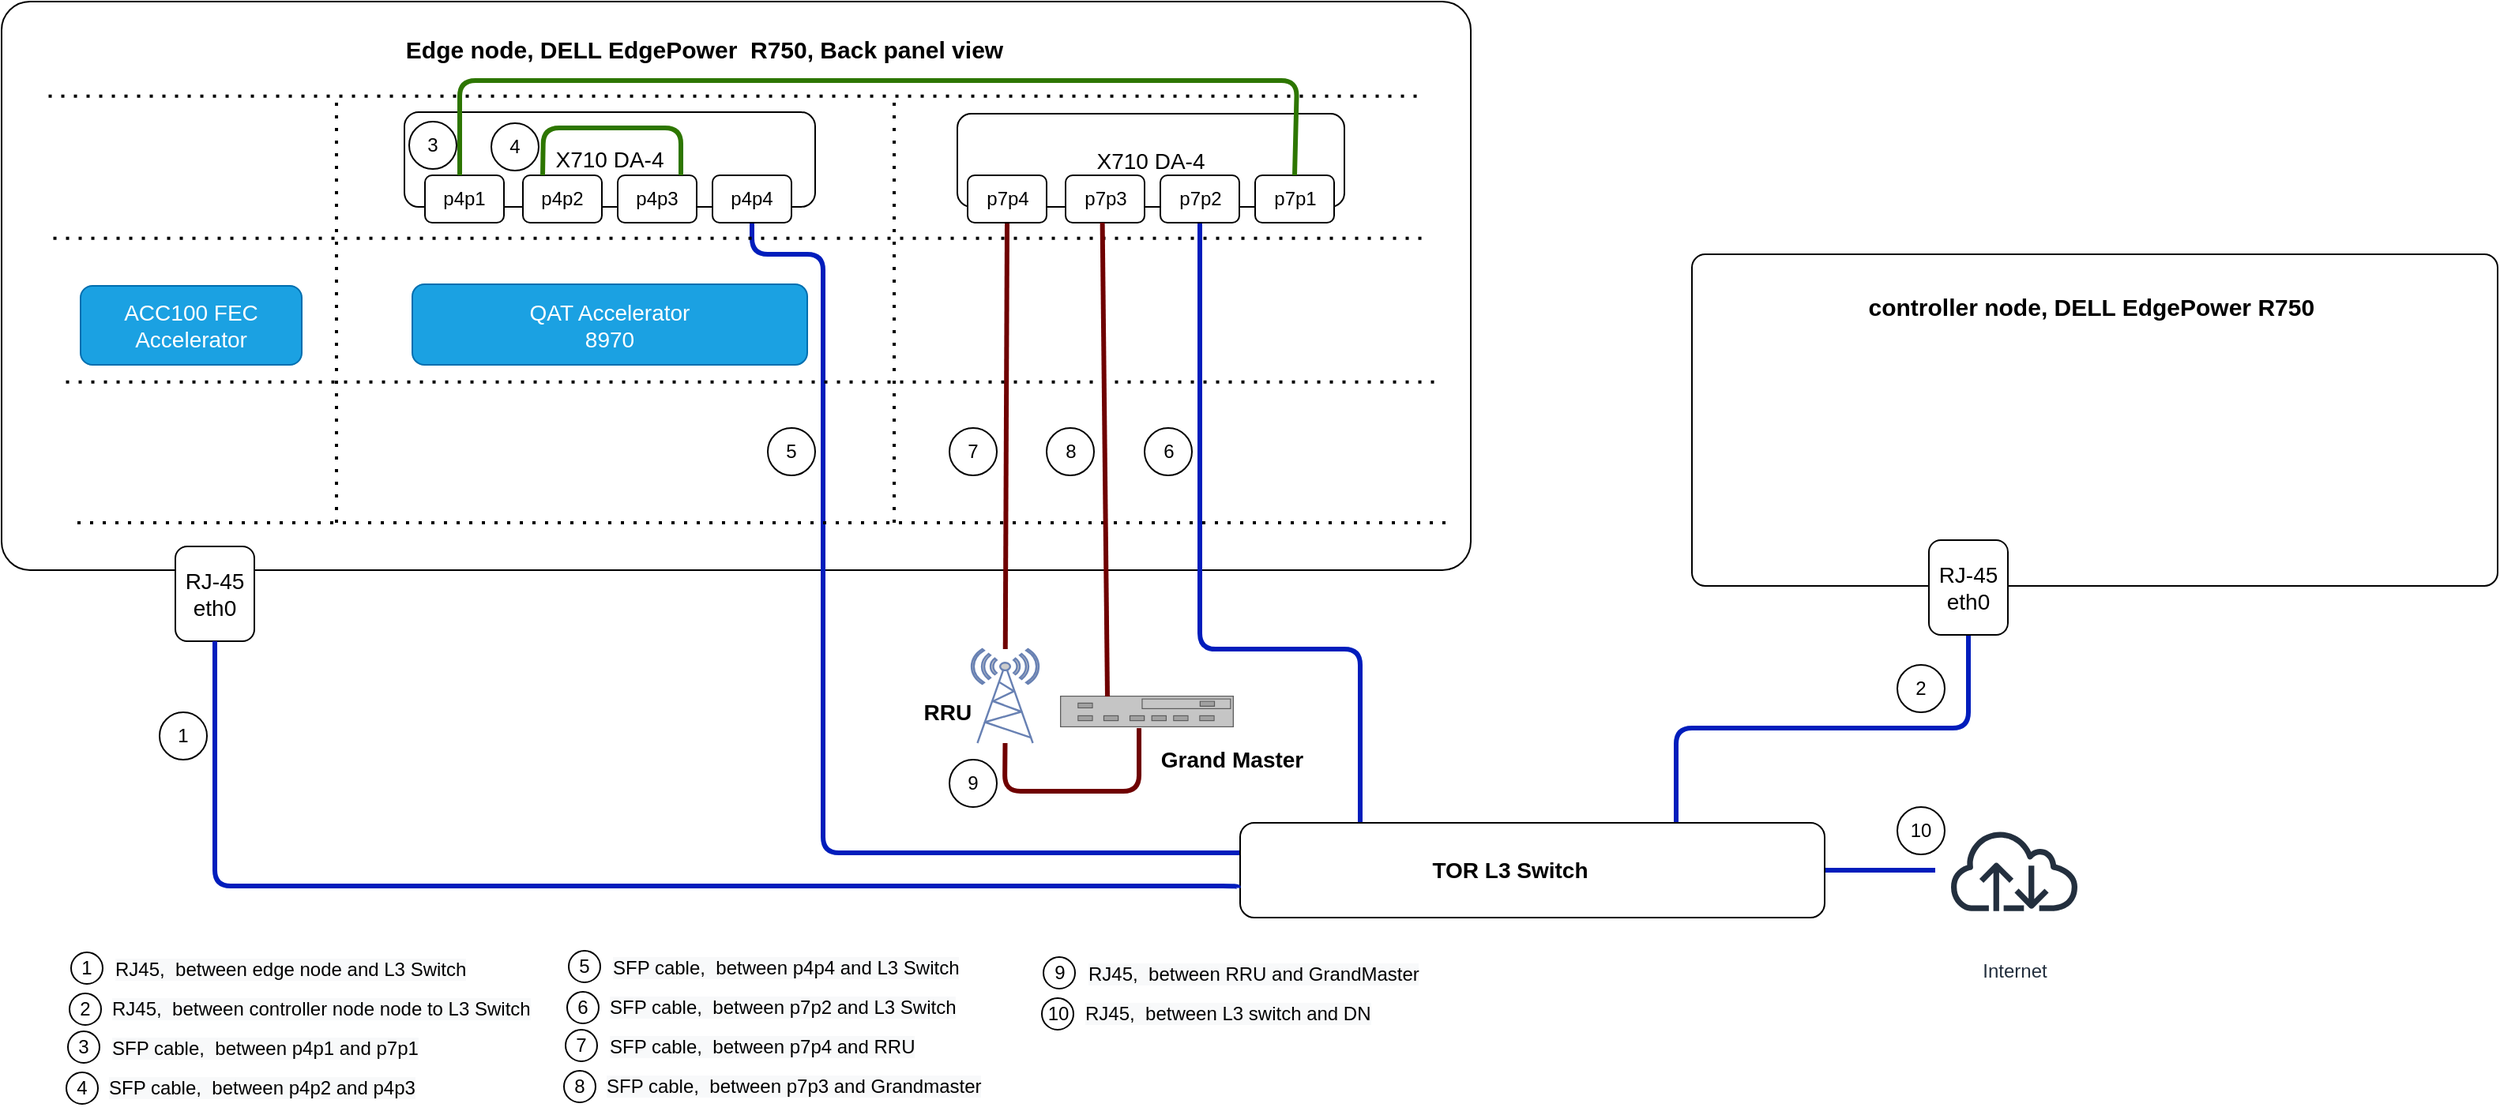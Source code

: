 <mxfile version="14.6.13" type="device"><diagram id="tp8Yu02gefKRocMmGixi" name="Page-1"><mxGraphModel dx="8594" dy="1024" grid="1" gridSize="10" guides="1" tooltips="1" connect="1" arrows="1" fold="1" page="1" pageScale="1" pageWidth="850" pageHeight="1100" math="0" shadow="0"><root><mxCell id="0"/><mxCell id="1" parent="0"/><mxCell id="iQJgod3xeGp0Tx8KfRKK-1" value="" style="rounded=1;whiteSpace=wrap;html=1;verticalAlign=top;fontSize=13;arcSize=5;" vertex="1" parent="1"><mxGeometry x="-3520" y="2430" width="930" height="360" as="geometry"/></mxCell><mxCell id="iQJgod3xeGp0Tx8KfRKK-2" value="Edge node, DELL EdgePower&amp;nbsp; R750, Back panel view" style="text;html=1;strokeColor=none;fillColor=none;align=center;verticalAlign=middle;whiteSpace=wrap;rounded=0;fontSize=15;fontStyle=1" vertex="1" parent="1"><mxGeometry x="-3290" y="2450" width="430" height="20" as="geometry"/></mxCell><mxCell id="iQJgod3xeGp0Tx8KfRKK-3" value="&lt;span style=&quot;font-size: 14px&quot;&gt;X710 DA-4&lt;/span&gt;" style="rounded=1;whiteSpace=wrap;html=1;" vertex="1" parent="1"><mxGeometry x="-2915" y="2501" width="245" height="59" as="geometry"/></mxCell><mxCell id="iQJgod3xeGp0Tx8KfRKK-4" value="&lt;font style=&quot;font-size: 14px&quot;&gt;&lt;span&gt;&lt;span style=&quot;font-weight: normal&quot;&gt;QAT Accelerator&lt;br&gt;8970&lt;/span&gt;&lt;br&gt;&lt;/span&gt;&lt;/font&gt;" style="rounded=1;whiteSpace=wrap;html=1;fillColor=#1ba1e2;strokeColor=#006EAF;fontColor=#ffffff;fontStyle=1" vertex="1" parent="1"><mxGeometry x="-3260" y="2609" width="250" height="51" as="geometry"/></mxCell><mxCell id="iQJgod3xeGp0Tx8KfRKK-5" value="&lt;font style=&quot;font-size: 14px&quot;&gt;ACC100 FEC&lt;br&gt;Accelerator&lt;br&gt;&lt;/font&gt;" style="rounded=1;whiteSpace=wrap;html=1;fillColor=#1ba1e2;strokeColor=#006EAF;fontColor=#ffffff;" vertex="1" parent="1"><mxGeometry x="-3470" y="2610" width="140" height="50" as="geometry"/></mxCell><mxCell id="iQJgod3xeGp0Tx8KfRKK-6" value="&lt;font style=&quot;font-size: 15px&quot;&gt;&lt;b style=&quot;font-size: 15px&quot;&gt;&lt;br&gt;controller node, DELL EdgePower R750&amp;nbsp;&lt;br&gt;&lt;/b&gt;&lt;/font&gt;" style="rounded=1;whiteSpace=wrap;html=1;verticalAlign=top;fontSize=15;arcSize=4;" vertex="1" parent="1"><mxGeometry x="-2450" y="2590" width="510" height="210" as="geometry"/></mxCell><mxCell id="iQJgod3xeGp0Tx8KfRKK-7" value="" style="endArrow=none;html=1;strokeWidth=3;fontColor=#050505;fillColor=#a20025;strokeColor=#6F0000;exitX=0.5;exitY=1;exitDx=0;exitDy=0;" edge="1" parent="1" source="iQJgod3xeGp0Tx8KfRKK-29" target="iQJgod3xeGp0Tx8KfRKK-14"><mxGeometry width="50" height="50" relative="1" as="geometry"><mxPoint x="-3342" y="2838.118" as="sourcePoint"/><mxPoint x="-3294" y="2900" as="targetPoint"/><Array as="points"/></mxGeometry></mxCell><mxCell id="iQJgod3xeGp0Tx8KfRKK-8" value="&lt;font style=&quot;font-size: 14px&quot;&gt;RJ-45&lt;br&gt;eth0&lt;br&gt;&lt;/font&gt;" style="rounded=1;whiteSpace=wrap;html=1;" vertex="1" parent="1"><mxGeometry x="-3410" y="2775" width="50" height="60" as="geometry"/></mxCell><mxCell id="iQJgod3xeGp0Tx8KfRKK-9" style="edgeStyle=orthogonalEdgeStyle;rounded=1;orthogonalLoop=1;jettySize=auto;html=1;endArrow=none;endFill=0;strokeWidth=3;fillColor=#0050ef;strokeColor=#001DBC;entryX=0.5;entryY=1;entryDx=0;entryDy=0;" edge="1" parent="1" source="iQJgod3xeGp0Tx8KfRKK-38" target="iQJgod3xeGp0Tx8KfRKK-12"><mxGeometry relative="1" as="geometry"><Array as="points"><mxPoint x="-2460" y="2890"/><mxPoint x="-2275" y="2890"/></Array></mxGeometry></mxCell><mxCell id="iQJgod3xeGp0Tx8KfRKK-10" style="edgeStyle=orthogonalEdgeStyle;rounded=1;orthogonalLoop=1;jettySize=auto;html=1;endArrow=none;endFill=0;strokeWidth=3;fillColor=#0050ef;strokeColor=#001DBC;" edge="1" parent="1" source="iQJgod3xeGp0Tx8KfRKK-38" target="iQJgod3xeGp0Tx8KfRKK-11"><mxGeometry relative="1" as="geometry"/></mxCell><mxCell id="iQJgod3xeGp0Tx8KfRKK-11" value="Internet" style="outlineConnect=0;fontColor=#232F3E;gradientColor=none;strokeColor=#232F3E;fillColor=#ffffff;dashed=0;verticalLabelPosition=bottom;verticalAlign=top;align=center;html=1;fontSize=12;fontStyle=0;aspect=fixed;shape=mxgraph.aws4.resourceIcon;resIcon=mxgraph.aws4.internet;sketch=0;" vertex="1" parent="1"><mxGeometry x="-2296" y="2930" width="100" height="100" as="geometry"/></mxCell><mxCell id="iQJgod3xeGp0Tx8KfRKK-12" value="&lt;font style=&quot;font-size: 14px&quot;&gt;RJ-45&lt;br&gt;eth0&lt;br&gt;&lt;/font&gt;" style="rounded=1;whiteSpace=wrap;html=1;" vertex="1" parent="1"><mxGeometry x="-2300" y="2771" width="50" height="60" as="geometry"/></mxCell><mxCell id="iQJgod3xeGp0Tx8KfRKK-13" value="&lt;span style=&quot;font-size: 14px&quot;&gt;X710 DA-4&lt;/span&gt;" style="rounded=1;whiteSpace=wrap;html=1;" vertex="1" parent="1"><mxGeometry x="-3265" y="2500" width="260" height="60" as="geometry"/></mxCell><mxCell id="iQJgod3xeGp0Tx8KfRKK-14" value="" style="fontColor=#0066CC;verticalAlign=top;verticalLabelPosition=bottom;labelPosition=center;align=center;html=1;outlineConnect=0;fillColor=#CCCCCC;strokeColor=#6881B3;gradientColor=none;gradientDirection=north;strokeWidth=2;shape=mxgraph.networks.radio_tower;shadow=0;" vertex="1" parent="1"><mxGeometry x="-2906" y="2840" width="42.5" height="59.5" as="geometry"/></mxCell><mxCell id="iQJgod3xeGp0Tx8KfRKK-15" value="&lt;span style=&quot;font-size: 14px&quot;&gt;&lt;b&gt;&amp;nbsp;RRU&lt;/b&gt;&lt;/span&gt;" style="text;html=1;strokeColor=none;fillColor=none;align=center;verticalAlign=middle;whiteSpace=wrap;rounded=0;" vertex="1" parent="1"><mxGeometry x="-2988.5" y="2869.5" width="130" height="20" as="geometry"/></mxCell><mxCell id="iQJgod3xeGp0Tx8KfRKK-16" value="&lt;b style=&quot;font-size: 14px&quot;&gt;Grand Master&lt;/b&gt;" style="text;html=1;strokeColor=none;fillColor=none;align=center;verticalAlign=middle;whiteSpace=wrap;rounded=0;" vertex="1" parent="1"><mxGeometry x="-2806.5" y="2899.5" width="130" height="20" as="geometry"/></mxCell><mxCell id="iQJgod3xeGp0Tx8KfRKK-17" value="" style="endArrow=none;html=1;strokeWidth=3;fontColor=#050505;fillColor=#a20025;strokeColor=#6F0000;entryX=0.5;entryY=1;entryDx=0;entryDy=0;entryPerimeter=0;" edge="1" parent="1" target="iQJgod3xeGp0Tx8KfRKK-14"><mxGeometry width="50" height="50" relative="1" as="geometry"><mxPoint x="-2800" y="2890" as="sourcePoint"/><mxPoint x="-2830" y="2850" as="targetPoint"/><Array as="points"><mxPoint x="-2800" y="2930"/><mxPoint x="-2885" y="2930"/></Array></mxGeometry></mxCell><mxCell id="iQJgod3xeGp0Tx8KfRKK-18" value="" style="strokeColor=#666666;html=1;labelPosition=right;align=left;spacingLeft=15;shadow=0;dashed=0;outlineConnect=0;shape=mxgraph.rack.general.switches_2;" vertex="1" parent="1"><mxGeometry x="-2850" y="2869.5" width="110" height="20" as="geometry"/></mxCell><mxCell id="iQJgod3xeGp0Tx8KfRKK-19" style="edgeStyle=orthogonalEdgeStyle;rounded=1;orthogonalLoop=1;jettySize=auto;html=1;endArrow=none;endFill=0;strokeWidth=3;fillColor=#0050ef;strokeColor=#001DBC;exitX=0.5;exitY=1;exitDx=0;exitDy=0;entryX=0;entryY=0.25;entryDx=0;entryDy=0;" edge="1" parent="1" source="iQJgod3xeGp0Tx8KfRKK-28" target="iQJgod3xeGp0Tx8KfRKK-38"><mxGeometry relative="1" as="geometry"><mxPoint x="-2901" y="2851" as="sourcePoint"/><mxPoint x="-2730" y="2969" as="targetPoint"/><Array as="points"><mxPoint x="-3045" y="2590"/><mxPoint x="-3000" y="2590"/><mxPoint x="-3000" y="2969"/><mxPoint x="-2730" y="2969"/><mxPoint x="-2730" y="2965"/></Array></mxGeometry></mxCell><mxCell id="iQJgod3xeGp0Tx8KfRKK-20" style="edgeStyle=orthogonalEdgeStyle;rounded=1;orthogonalLoop=1;jettySize=auto;html=1;endArrow=none;endFill=0;strokeWidth=3;fillColor=#0050ef;strokeColor=#001DBC;exitX=0.5;exitY=1;exitDx=0;exitDy=0;entryX=0.207;entryY=0;entryDx=0;entryDy=0;entryPerimeter=0;" edge="1" parent="1" source="iQJgod3xeGp0Tx8KfRKK-31" target="iQJgod3xeGp0Tx8KfRKK-38"><mxGeometry relative="1" as="geometry"><mxPoint x="-2760" y="2579.94" as="sourcePoint"/><mxPoint x="-2600" y="2929.94" as="targetPoint"/><Array as="points"><mxPoint x="-2761" y="2840"/><mxPoint x="-2660" y="2840"/><mxPoint x="-2660" y="2950"/></Array></mxGeometry></mxCell><mxCell id="iQJgod3xeGp0Tx8KfRKK-21" value="" style="endArrow=none;dashed=1;html=1;dashPattern=1 3;strokeWidth=2;exitX=0.032;exitY=0.222;exitDx=0;exitDy=0;exitPerimeter=0;entryX=0.968;entryY=0.222;entryDx=0;entryDy=0;entryPerimeter=0;" edge="1" parent="1"><mxGeometry width="50" height="50" relative="1" as="geometry"><mxPoint x="-3490.24" y="2489.92" as="sourcePoint"/><mxPoint x="-2619.76" y="2489.92" as="targetPoint"/></mxGeometry></mxCell><mxCell id="iQJgod3xeGp0Tx8KfRKK-22" value="" style="endArrow=none;dashed=1;html=1;dashPattern=1 3;strokeWidth=2;exitX=0.032;exitY=0.222;exitDx=0;exitDy=0;exitPerimeter=0;entryX=0.968;entryY=0.222;entryDx=0;entryDy=0;entryPerimeter=0;" edge="1" parent="1"><mxGeometry width="50" height="50" relative="1" as="geometry"><mxPoint x="-3487.24" y="2579.92" as="sourcePoint"/><mxPoint x="-2616.76" y="2579.92" as="targetPoint"/></mxGeometry></mxCell><mxCell id="iQJgod3xeGp0Tx8KfRKK-23" value="" style="endArrow=none;dashed=1;html=1;dashPattern=1 3;strokeWidth=2;exitX=0.032;exitY=0.222;exitDx=0;exitDy=0;exitPerimeter=0;entryX=0.968;entryY=0.222;entryDx=0;entryDy=0;entryPerimeter=0;" edge="1" parent="1"><mxGeometry width="50" height="50" relative="1" as="geometry"><mxPoint x="-3479.24" y="2670.92" as="sourcePoint"/><mxPoint x="-2608.76" y="2670.92" as="targetPoint"/></mxGeometry></mxCell><mxCell id="iQJgod3xeGp0Tx8KfRKK-24" value="" style="endArrow=none;dashed=1;html=1;dashPattern=1 3;strokeWidth=2;exitX=0.032;exitY=0.222;exitDx=0;exitDy=0;exitPerimeter=0;entryX=0.968;entryY=0.222;entryDx=0;entryDy=0;entryPerimeter=0;" edge="1" parent="1"><mxGeometry width="50" height="50" relative="1" as="geometry"><mxPoint x="-3472" y="2760" as="sourcePoint"/><mxPoint x="-2601.52" y="2760" as="targetPoint"/></mxGeometry></mxCell><mxCell id="iQJgod3xeGp0Tx8KfRKK-25" value="p4p1" style="rounded=1;whiteSpace=wrap;html=1;" vertex="1" parent="1"><mxGeometry x="-3252" y="2540" width="50" height="30" as="geometry"/></mxCell><mxCell id="iQJgod3xeGp0Tx8KfRKK-26" value="p4p2" style="rounded=1;whiteSpace=wrap;html=1;" vertex="1" parent="1"><mxGeometry x="-3190" y="2540" width="50" height="30" as="geometry"/></mxCell><mxCell id="iQJgod3xeGp0Tx8KfRKK-27" value="p4p3" style="rounded=1;whiteSpace=wrap;html=1;" vertex="1" parent="1"><mxGeometry x="-3130" y="2540" width="50" height="30" as="geometry"/></mxCell><mxCell id="iQJgod3xeGp0Tx8KfRKK-28" value="p4p4" style="rounded=1;whiteSpace=wrap;html=1;" vertex="1" parent="1"><mxGeometry x="-3070" y="2540" width="50" height="30" as="geometry"/></mxCell><mxCell id="iQJgod3xeGp0Tx8KfRKK-29" value="p7p4" style="rounded=1;whiteSpace=wrap;html=1;" vertex="1" parent="1"><mxGeometry x="-2908.5" y="2540" width="50" height="30" as="geometry"/></mxCell><mxCell id="iQJgod3xeGp0Tx8KfRKK-30" value="p7p3" style="rounded=1;whiteSpace=wrap;html=1;" vertex="1" parent="1"><mxGeometry x="-2846.5" y="2540" width="50" height="30" as="geometry"/></mxCell><mxCell id="iQJgod3xeGp0Tx8KfRKK-31" value="p7p2" style="rounded=1;whiteSpace=wrap;html=1;" vertex="1" parent="1"><mxGeometry x="-2786.5" y="2540" width="50" height="30" as="geometry"/></mxCell><mxCell id="iQJgod3xeGp0Tx8KfRKK-32" value="p7p1" style="rounded=1;whiteSpace=wrap;html=1;" vertex="1" parent="1"><mxGeometry x="-2726.5" y="2540" width="50" height="30" as="geometry"/></mxCell><mxCell id="iQJgod3xeGp0Tx8KfRKK-33" value="" style="endArrow=none;dashed=1;html=1;dashPattern=1 3;strokeWidth=2;" edge="1" parent="1"><mxGeometry width="50" height="50" relative="1" as="geometry"><mxPoint x="-2955" y="2760" as="sourcePoint"/><mxPoint x="-2955" y="2490" as="targetPoint"/></mxGeometry></mxCell><mxCell id="iQJgod3xeGp0Tx8KfRKK-34" value="" style="endArrow=none;dashed=1;html=1;dashPattern=1 3;strokeWidth=2;" edge="1" parent="1"><mxGeometry width="50" height="50" relative="1" as="geometry"><mxPoint x="-3308" y="2760" as="sourcePoint"/><mxPoint x="-3308" y="2490" as="targetPoint"/></mxGeometry></mxCell><mxCell id="iQJgod3xeGp0Tx8KfRKK-35" value="" style="endArrow=none;html=1;strokeColor=#2D7600;strokeWidth=3;fontColor=#050505;entryX=0.25;entryY=0;entryDx=0;entryDy=0;fillColor=#60a917;" edge="1" parent="1" target="iQJgod3xeGp0Tx8KfRKK-26"><mxGeometry width="50" height="50" relative="1" as="geometry"><mxPoint x="-3090" y="2540" as="sourcePoint"/><mxPoint x="-3163" y="2540" as="targetPoint"/><Array as="points"><mxPoint x="-3090" y="2510"/><mxPoint x="-3177" y="2510"/></Array></mxGeometry></mxCell><mxCell id="iQJgod3xeGp0Tx8KfRKK-36" value="" style="endArrow=none;html=1;strokeColor=#2D7600;strokeWidth=3;fontColor=#050505;entryX=0.5;entryY=1;entryDx=0;entryDy=0;exitX=0.5;exitY=0;exitDx=0;exitDy=0;fillColor=#60a917;" edge="1" parent="1" source="iQJgod3xeGp0Tx8KfRKK-32"><mxGeometry width="50" height="50" relative="1" as="geometry"><mxPoint x="-3120" y="2541" as="sourcePoint"/><mxPoint x="-3230" y="2540" as="targetPoint"/><Array as="points"><mxPoint x="-2700" y="2480"/><mxPoint x="-3230" y="2480"/></Array></mxGeometry></mxCell><mxCell id="iQJgod3xeGp0Tx8KfRKK-37" value="" style="endArrow=none;html=1;strokeWidth=3;fontColor=#050505;fillColor=#a20025;strokeColor=#6F0000;exitX=0.5;exitY=1;exitDx=0;exitDy=0;" edge="1" parent="1"><mxGeometry width="50" height="50" relative="1" as="geometry"><mxPoint x="-2823.19" y="2570" as="sourcePoint"/><mxPoint x="-2820" y="2870" as="targetPoint"/><Array as="points"/></mxGeometry></mxCell><mxCell id="iQJgod3xeGp0Tx8KfRKK-38" value="" style="rounded=1;whiteSpace=wrap;html=1;" vertex="1" parent="1"><mxGeometry x="-2736" y="2950" width="370" height="60" as="geometry"/></mxCell><mxCell id="iQJgod3xeGp0Tx8KfRKK-39" style="edgeStyle=orthogonalEdgeStyle;rounded=1;orthogonalLoop=1;jettySize=auto;html=1;endArrow=none;endFill=0;strokeWidth=3;fillColor=#0050ef;strokeColor=#001DBC;exitX=0.5;exitY=1;exitDx=0;exitDy=0;entryX=-0.003;entryY=0.688;entryDx=0;entryDy=0;entryPerimeter=0;" edge="1" parent="1" source="iQJgod3xeGp0Tx8KfRKK-8" target="iQJgod3xeGp0Tx8KfRKK-38"><mxGeometry relative="1" as="geometry"><mxPoint x="-3385" y="2835" as="sourcePoint"/><mxPoint x="-2726" y="2990" as="targetPoint"/><Array as="points"><mxPoint x="-3385" y="2990"/><mxPoint x="-2737" y="2990"/></Array></mxGeometry></mxCell><mxCell id="iQJgod3xeGp0Tx8KfRKK-40" value="&lt;b style=&quot;font-size: 14px&quot;&gt;TOR L3 Switch&lt;/b&gt;" style="text;html=1;strokeColor=none;fillColor=none;align=center;verticalAlign=middle;whiteSpace=wrap;rounded=0;" vertex="1" parent="1"><mxGeometry x="-2630" y="2970" width="130" height="20" as="geometry"/></mxCell><mxCell id="iQJgod3xeGp0Tx8KfRKK-41" value="1" style="ellipse;whiteSpace=wrap;html=1;aspect=fixed;" vertex="1" parent="1"><mxGeometry x="-3420" y="2880" width="30" height="30" as="geometry"/></mxCell><mxCell id="iQJgod3xeGp0Tx8KfRKK-42" value="2&lt;span style=&quot;color: rgba(0 , 0 , 0 , 0) ; font-family: monospace ; font-size: 0px&quot;&gt;%3CmxGraphModel%3E%3Croot%3E%3CmxCell%20id%3D%220%22%2F%3E%3CmxCell%20id%3D%221%22%20parent%3D%220%22%2F%3E%3CmxCell%20id%3D%222%22%20value%3D%221%22%20style%3D%22ellipse%3BwhiteSpace%3Dwrap%3Bhtml%3D1%3Baspect%3Dfixed%3B%22%20vertex%3D%221%22%20parent%3D%221%22%3E%3CmxGeometry%20x%3D%22-3980%22%20y%3D%222690%22%20width%3D%2230%22%20height%3D%2230%22%20as%3D%22geometry%22%2F%3E%3C%2FmxCell%3E%3C%2Froot%3E%3C%2FmxGraphModel%3E&lt;/span&gt;" style="ellipse;whiteSpace=wrap;html=1;aspect=fixed;" vertex="1" parent="1"><mxGeometry x="-2320" y="2850" width="30" height="30" as="geometry"/></mxCell><mxCell id="iQJgod3xeGp0Tx8KfRKK-43" value="8" style="ellipse;whiteSpace=wrap;html=1;aspect=fixed;" vertex="1" parent="1"><mxGeometry x="-2858.5" y="2700" width="30" height="30" as="geometry"/></mxCell><mxCell id="iQJgod3xeGp0Tx8KfRKK-44" value="3" style="ellipse;whiteSpace=wrap;html=1;aspect=fixed;" vertex="1" parent="1"><mxGeometry x="-3262" y="2506" width="30" height="30" as="geometry"/></mxCell><mxCell id="iQJgod3xeGp0Tx8KfRKK-45" value="4" style="ellipse;whiteSpace=wrap;html=1;aspect=fixed;" vertex="1" parent="1"><mxGeometry x="-3210" y="2507" width="30" height="30" as="geometry"/></mxCell><mxCell id="iQJgod3xeGp0Tx8KfRKK-46" value="5" style="ellipse;whiteSpace=wrap;html=1;aspect=fixed;" vertex="1" parent="1"><mxGeometry x="-3035" y="2700" width="30" height="30" as="geometry"/></mxCell><mxCell id="iQJgod3xeGp0Tx8KfRKK-47" value="6" style="ellipse;whiteSpace=wrap;html=1;aspect=fixed;" vertex="1" parent="1"><mxGeometry x="-2796.5" y="2700" width="30" height="30" as="geometry"/></mxCell><mxCell id="iQJgod3xeGp0Tx8KfRKK-48" value="7" style="ellipse;whiteSpace=wrap;html=1;aspect=fixed;" vertex="1" parent="1"><mxGeometry x="-2920" y="2700" width="30" height="30" as="geometry"/></mxCell><mxCell id="iQJgod3xeGp0Tx8KfRKK-49" value="9" style="ellipse;whiteSpace=wrap;html=1;aspect=fixed;" vertex="1" parent="1"><mxGeometry x="-2920" y="2910" width="30" height="30" as="geometry"/></mxCell><mxCell id="iQJgod3xeGp0Tx8KfRKK-50" value="10" style="ellipse;whiteSpace=wrap;html=1;aspect=fixed;" vertex="1" parent="1"><mxGeometry x="-2320" y="2940" width="30" height="30" as="geometry"/></mxCell><mxCell id="iQJgod3xeGp0Tx8KfRKK-51" value="1" style="ellipse;whiteSpace=wrap;html=1;aspect=fixed;" vertex="1" parent="1"><mxGeometry x="-3476" y="3032" width="20" height="20" as="geometry"/></mxCell><mxCell id="iQJgod3xeGp0Tx8KfRKK-52" value="&lt;span style=&quot;color: rgb(0 , 0 , 0) ; font-family: &amp;#34;helvetica&amp;#34; ; font-size: 12px ; font-style: normal ; font-weight: 400 ; letter-spacing: normal ; text-align: center ; text-indent: 0px ; text-transform: none ; word-spacing: 0px ; background-color: rgb(248 , 249 , 250) ; display: inline ; float: none&quot;&gt;RJ45,&amp;nbsp; between edge node and L3 Switch&lt;/span&gt;" style="text;whiteSpace=wrap;html=1;" vertex="1" parent="1"><mxGeometry x="-3450" y="3029" width="230" height="30" as="geometry"/></mxCell><mxCell id="iQJgod3xeGp0Tx8KfRKK-53" value="2" style="ellipse;whiteSpace=wrap;html=1;aspect=fixed;" vertex="1" parent="1"><mxGeometry x="-3477" y="3058" width="20" height="20" as="geometry"/></mxCell><mxCell id="iQJgod3xeGp0Tx8KfRKK-54" value="&lt;span style=&quot;color: rgb(0 , 0 , 0) ; font-family: &amp;#34;helvetica&amp;#34; ; font-size: 12px ; font-style: normal ; font-weight: 400 ; letter-spacing: normal ; text-align: center ; text-indent: 0px ; text-transform: none ; word-spacing: 0px ; background-color: rgb(248 , 249 , 250) ; display: inline ; float: none&quot;&gt;RJ45,&amp;nbsp; between controller node node to L3 Switch&lt;/span&gt;" style="text;whiteSpace=wrap;html=1;" vertex="1" parent="1"><mxGeometry x="-3452" y="3054" width="272" height="30" as="geometry"/></mxCell><mxCell id="iQJgod3xeGp0Tx8KfRKK-55" value="3" style="ellipse;whiteSpace=wrap;html=1;aspect=fixed;" vertex="1" parent="1"><mxGeometry x="-3478" y="3082" width="20" height="20" as="geometry"/></mxCell><mxCell id="iQJgod3xeGp0Tx8KfRKK-56" value="&lt;span style=&quot;color: rgb(0 , 0 , 0) ; font-family: &amp;#34;helvetica&amp;#34; ; font-size: 12px ; font-style: normal ; font-weight: 400 ; letter-spacing: normal ; text-align: center ; text-indent: 0px ; text-transform: none ; word-spacing: 0px ; background-color: rgb(248 , 249 , 250) ; display: inline ; float: none&quot;&gt;SFP cable,&amp;nbsp; between p4p1 and p7p1&lt;/span&gt;" style="text;whiteSpace=wrap;html=1;" vertex="1" parent="1"><mxGeometry x="-3452" y="3079" width="242" height="30" as="geometry"/></mxCell><mxCell id="iQJgod3xeGp0Tx8KfRKK-57" value="4" style="ellipse;whiteSpace=wrap;html=1;aspect=fixed;" vertex="1" parent="1"><mxGeometry x="-3479" y="3108" width="20" height="20" as="geometry"/></mxCell><mxCell id="iQJgod3xeGp0Tx8KfRKK-58" value="&lt;span style=&quot;color: rgb(0 , 0 , 0) ; font-family: &amp;#34;helvetica&amp;#34; ; font-size: 12px ; font-style: normal ; font-weight: 400 ; letter-spacing: normal ; text-align: center ; text-indent: 0px ; text-transform: none ; word-spacing: 0px ; background-color: rgb(248 , 249 , 250) ; display: inline ; float: none&quot;&gt;SFP cable,&amp;nbsp; between p4p2 and p4p3&lt;/span&gt;" style="text;whiteSpace=wrap;html=1;" vertex="1" parent="1"><mxGeometry x="-3454" y="3104" width="244" height="30" as="geometry"/></mxCell><mxCell id="iQJgod3xeGp0Tx8KfRKK-59" value="5" style="ellipse;whiteSpace=wrap;html=1;aspect=fixed;" vertex="1" parent="1"><mxGeometry x="-3161" y="3031" width="20" height="20" as="geometry"/></mxCell><mxCell id="iQJgod3xeGp0Tx8KfRKK-60" value="&lt;span style=&quot;color: rgb(0 , 0 , 0) ; font-family: &amp;#34;helvetica&amp;#34; ; font-size: 12px ; font-style: normal ; font-weight: 400 ; letter-spacing: normal ; text-align: center ; text-indent: 0px ; text-transform: none ; word-spacing: 0px ; background-color: rgb(248 , 249 , 250) ; display: inline ; float: none&quot;&gt;SFP cable,&amp;nbsp; between p4p4 and L3 Switch&lt;/span&gt;" style="text;whiteSpace=wrap;html=1;" vertex="1" parent="1"><mxGeometry x="-3135" y="3028" width="232" height="30" as="geometry"/></mxCell><mxCell id="iQJgod3xeGp0Tx8KfRKK-61" value="6" style="ellipse;whiteSpace=wrap;html=1;aspect=fixed;" vertex="1" parent="1"><mxGeometry x="-3162" y="3057" width="20" height="20" as="geometry"/></mxCell><mxCell id="iQJgod3xeGp0Tx8KfRKK-62" value="&lt;span style=&quot;color: rgb(0 , 0 , 0) ; font-family: &amp;#34;helvetica&amp;#34; ; font-size: 12px ; font-style: normal ; font-weight: 400 ; letter-spacing: normal ; text-align: center ; text-indent: 0px ; text-transform: none ; word-spacing: 0px ; background-color: rgb(248 , 249 , 250) ; display: inline ; float: none&quot;&gt;SFP cable,&amp;nbsp; between p7p2 and L3 Switch&lt;/span&gt;" style="text;whiteSpace=wrap;html=1;" vertex="1" parent="1"><mxGeometry x="-3137" y="3053" width="244" height="30" as="geometry"/></mxCell><mxCell id="iQJgod3xeGp0Tx8KfRKK-63" value="7" style="ellipse;whiteSpace=wrap;html=1;aspect=fixed;" vertex="1" parent="1"><mxGeometry x="-3163" y="3081" width="20" height="20" as="geometry"/></mxCell><mxCell id="iQJgod3xeGp0Tx8KfRKK-64" value="&lt;span style=&quot;color: rgb(0 , 0 , 0) ; font-family: &amp;#34;helvetica&amp;#34; ; font-size: 12px ; font-style: normal ; font-weight: 400 ; letter-spacing: normal ; text-align: center ; text-indent: 0px ; text-transform: none ; word-spacing: 0px ; background-color: rgb(248 , 249 , 250) ; display: inline ; float: none&quot;&gt;SFP cable,&amp;nbsp; between p7p4 and RRU&lt;/span&gt;" style="text;whiteSpace=wrap;html=1;" vertex="1" parent="1"><mxGeometry x="-3137" y="3078" width="242" height="30" as="geometry"/></mxCell><mxCell id="iQJgod3xeGp0Tx8KfRKK-65" value="8" style="ellipse;whiteSpace=wrap;html=1;aspect=fixed;" vertex="1" parent="1"><mxGeometry x="-3164" y="3107" width="20" height="20" as="geometry"/></mxCell><mxCell id="iQJgod3xeGp0Tx8KfRKK-66" value="&lt;span style=&quot;color: rgb(0 , 0 , 0) ; font-family: &amp;#34;helvetica&amp;#34; ; font-size: 12px ; font-style: normal ; font-weight: 400 ; letter-spacing: normal ; text-align: center ; text-indent: 0px ; text-transform: none ; word-spacing: 0px ; background-color: rgb(248 , 249 , 250) ; display: inline ; float: none&quot;&gt;SFP cable,&amp;nbsp; between p7p3 and Grandmaster&lt;/span&gt;" style="text;whiteSpace=wrap;html=1;" vertex="1" parent="1"><mxGeometry x="-3139" y="3103" width="244" height="30" as="geometry"/></mxCell><mxCell id="iQJgod3xeGp0Tx8KfRKK-67" value="9" style="ellipse;whiteSpace=wrap;html=1;aspect=fixed;" vertex="1" parent="1"><mxGeometry x="-2860.5" y="3035" width="20" height="20" as="geometry"/></mxCell><mxCell id="iQJgod3xeGp0Tx8KfRKK-68" value="&lt;span style=&quot;color: rgb(0 , 0 , 0) ; font-family: &amp;#34;helvetica&amp;#34; ; font-size: 12px ; font-style: normal ; font-weight: 400 ; letter-spacing: normal ; text-align: center ; text-indent: 0px ; text-transform: none ; word-spacing: 0px ; background-color: rgb(248 , 249 , 250) ; display: inline ; float: none&quot;&gt;RJ45,&amp;nbsp; between RRU and GrandMaster&lt;/span&gt;" style="text;whiteSpace=wrap;html=1;" vertex="1" parent="1"><mxGeometry x="-2834.5" y="3032" width="232" height="30" as="geometry"/></mxCell><mxCell id="iQJgod3xeGp0Tx8KfRKK-69" value="10" style="ellipse;whiteSpace=wrap;html=1;aspect=fixed;" vertex="1" parent="1"><mxGeometry x="-2861.5" y="3061" width="20" height="20" as="geometry"/></mxCell><mxCell id="iQJgod3xeGp0Tx8KfRKK-70" value="&lt;span style=&quot;color: rgb(0 , 0 , 0) ; font-family: &amp;#34;helvetica&amp;#34; ; font-size: 12px ; font-style: normal ; font-weight: 400 ; letter-spacing: normal ; text-align: center ; text-indent: 0px ; text-transform: none ; word-spacing: 0px ; background-color: rgb(248 , 249 , 250) ; display: inline ; float: none&quot;&gt;RJ45,&amp;nbsp; between L3 switch and DN&lt;/span&gt;" style="text;whiteSpace=wrap;html=1;" vertex="1" parent="1"><mxGeometry x="-2836.5" y="3057" width="244" height="30" as="geometry"/></mxCell></root></mxGraphModel></diagram></mxfile>